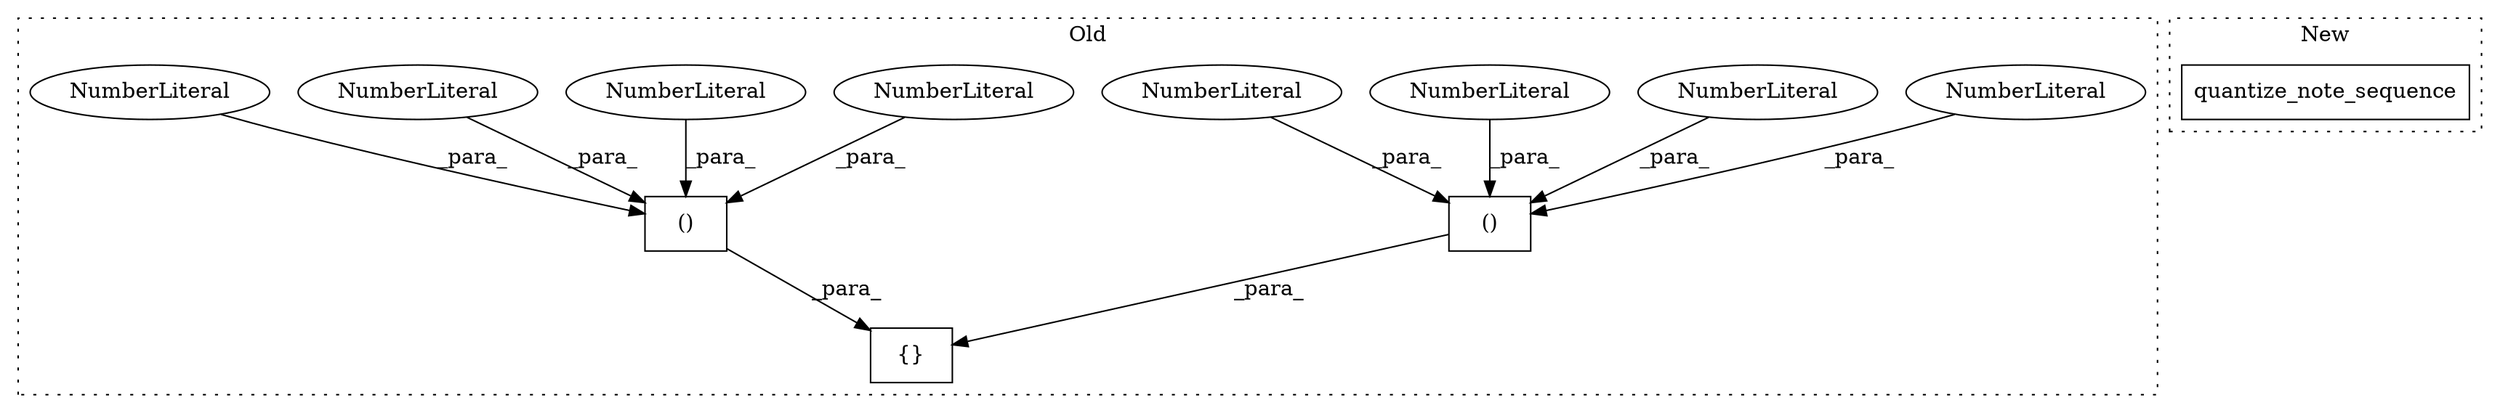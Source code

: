 digraph G {
subgraph cluster0 {
1 [label="()" a="106" s="15502" l="47" shape="box"];
3 [label="NumberLiteral" a="34" s="15502" l="2" shape="ellipse"];
4 [label="NumberLiteral" a="34" s="15533" l="1" shape="ellipse"];
5 [label="NumberLiteral" a="34" s="15517" l="3" shape="ellipse"];
6 [label="NumberLiteral" a="34" s="15547" l="2" shape="ellipse"];
7 [label="{}" a="4" s="15442,15549" l="6,2" shape="box"];
8 [label="()" a="106" s="15448" l="47" shape="box"];
9 [label="NumberLiteral" a="34" s="15448" l="2" shape="ellipse"];
10 [label="NumberLiteral" a="34" s="15479" l="1" shape="ellipse"];
11 [label="NumberLiteral" a="34" s="15463" l="3" shape="ellipse"];
12 [label="NumberLiteral" a="34" s="15493" l="2" shape="ellipse"];
label = "Old";
style="dotted";
}
subgraph cluster1 {
2 [label="quantize_note_sequence" a="32" s="11747,11811" l="23,1" shape="box"];
label = "New";
style="dotted";
}
1 -> 7 [label="_para_"];
3 -> 1 [label="_para_"];
4 -> 1 [label="_para_"];
5 -> 1 [label="_para_"];
6 -> 1 [label="_para_"];
8 -> 7 [label="_para_"];
9 -> 8 [label="_para_"];
10 -> 8 [label="_para_"];
11 -> 8 [label="_para_"];
12 -> 8 [label="_para_"];
}